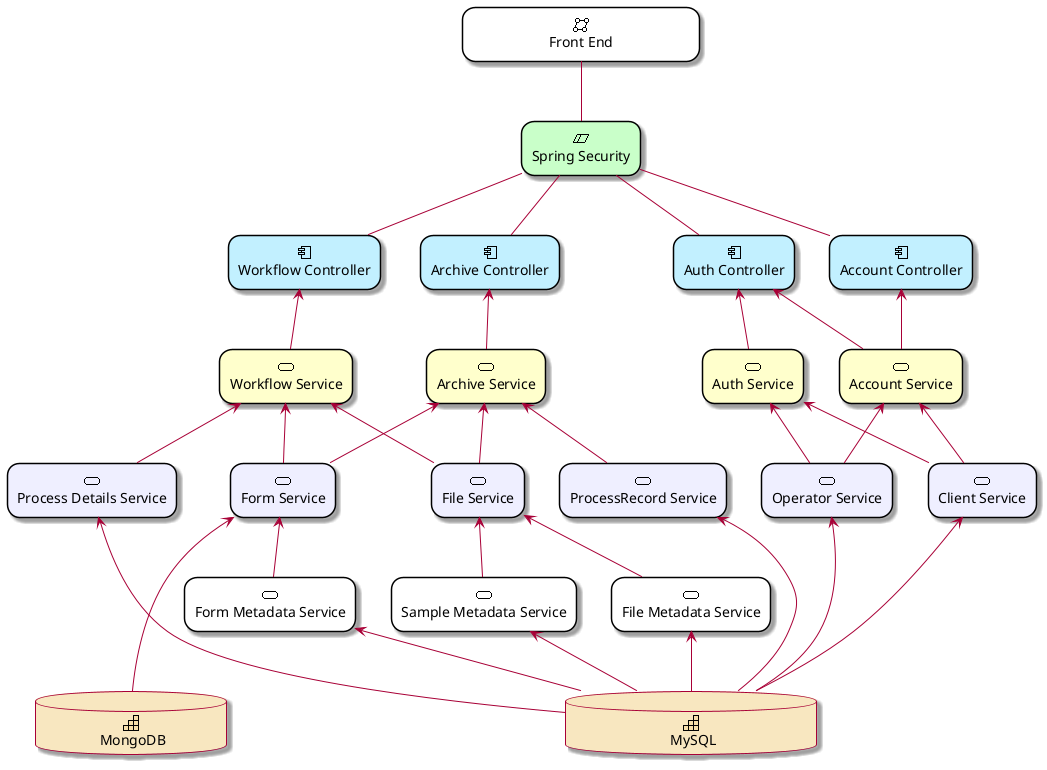 @startuml
skin rose
skinparam roundcorner 25
rectangle "                     Front End                     "  as network <<$archimate/network>> #white

rectangle "Spring Security"  as security <<$archimate/constraint>> #technology

network -- security

rectangle "Auth Controller"  as AuthController <<$archimate/component>> #application
rectangle "Workflow Controller"  as WorkflowController <<$archimate/component>> #application
rectangle "Archive Controller"  as ArchivesController <<$archimate/component>> #application
rectangle "Manager Controller"  as ManagerController <<$archimate/component>> #application
rectangle "Account Controller"  as AccountController <<$archimate/component>> #application
rectangle "Menu Controller"  as MenuController <<$archimate/component>> #application

security -- AuthController
security -- WorkflowController
security -- ArchivesController
security -- ManagerController
security -- AccountController
security -- MenuController

rectangle "Auth Service"  as AuthService <<$archimate/service>> #business
rectangle "Workflow Service"  as WorkflowService <<$archimate/service>> #business
rectangle "Archive Service"  as ArchivesService <<$archimate/service>> #business
rectangle "Account Service"  as AccountService <<$archimate/service>> #business
rectangle "Menu Service"  as MenuService <<$archimate/service>> #business

rectangle "File Service"  as FileService <<$archimate/service>> #motivation
rectangle "Form Service"  as FormService <<$archimate/service>> #motivation
rectangle "Process Details Service"  as ProcessDetailsService <<$archimate/service>> #motivation
rectangle "ProcessRecord Service"  as ProcessRecordService <<$archimate/service>> #motivation
rectangle "User Service"  as UserService <<$archimate/service>> #motivation
rectangle "Operator Service"  as OperatorService <<$archimate/service>> #motivation
rectangle "Admin Service"  as AdminService <<$archimate/service>> #motivation
rectangle "Client Service"  as ClientService <<$archimate/service>> #motivation

rectangle "File Metadata Service" as FileMetadataService <<$archimate/service>> #white
rectangle "Form Metadata Service" as FormMetadataService <<$archimate/service>> #white
rectangle "Sample Metadata Service" as SampleMetadataService <<$archimate/service>> #white

AuthController <-- AuthService
AuthController <-- AccountService
WorkflowController <-- WorkflowService

AuthService <-- OperatorService
AuthService <-- AdminService
AuthService <-- ClientService

AccountService <-- OperatorService
AccountService <-- AdminService
AccountService <-- ClientService

'WorkflowController <-- FileService

'ArchivesController <-- FileService
ArchivesController <-- ArchivesService

ManagerController <-- ArchivesService
ManagerController <-- FileService
ManagerController <-- AccountService
ManagerController <-- WorkflowService
ManagerController <-- MenuService

AccountController <-- AccountService
'UserInfoController <-- FileService

MenuController <-- MenuService

ArchivesService <-- FileService
ArchivesService <-- FormService

WorkflowService <-- FormService

'package "  DataBase  " {


database "                    MyBatis Mapper Dao                    "  as dao <<$archimate/strategy-capability>> #strategy
database "               MongoDB              "  as MongoDB <<$archimate/strategy-capability>> #strategy
database "                          MySQL                         "  as MySQL <<$archimate/strategy-capability>> #strategy
'}

WorkflowService <-- FileService
WorkflowService <-- ProcessDetailsService

AuthService <--- dao
FileService <-- dao
FormService <-- dao
'WorkflowService <--- dao
ArchivesService <--- dao
ArchivesService <-- ProcessRecordService
AccountService <--- dao
MenuService <--- dao

remove ManagerController
remove dao

'remove AuthController
'remove AuthService

'WorkflowController <-- AccountService

'WorkflowService <-- UserService

FormService <--- MongoDB

AuthService <-- UserService
AccountService <-- UserService
'AccountService <-- FileService

UserService <-- MySQL


MenuService <-- MySQL
ProcessDetailsService <--- MySQL

OperatorService <--- MySQL
AdminService <--- MySQL
ClientService <--- MySQL
ProcessRecordService <--- MySQL

FileService <-- FileMetadataService
FileService <-- SampleMetadataService
FormService <-- FormMetadataService

FormMetadataService <-- MySQL
SampleMetadataService <-- MySQL
FileMetadataService <-- MySQL

remove AdminService

remove MenuController
remove MenuService
remove UserService

@enduml
